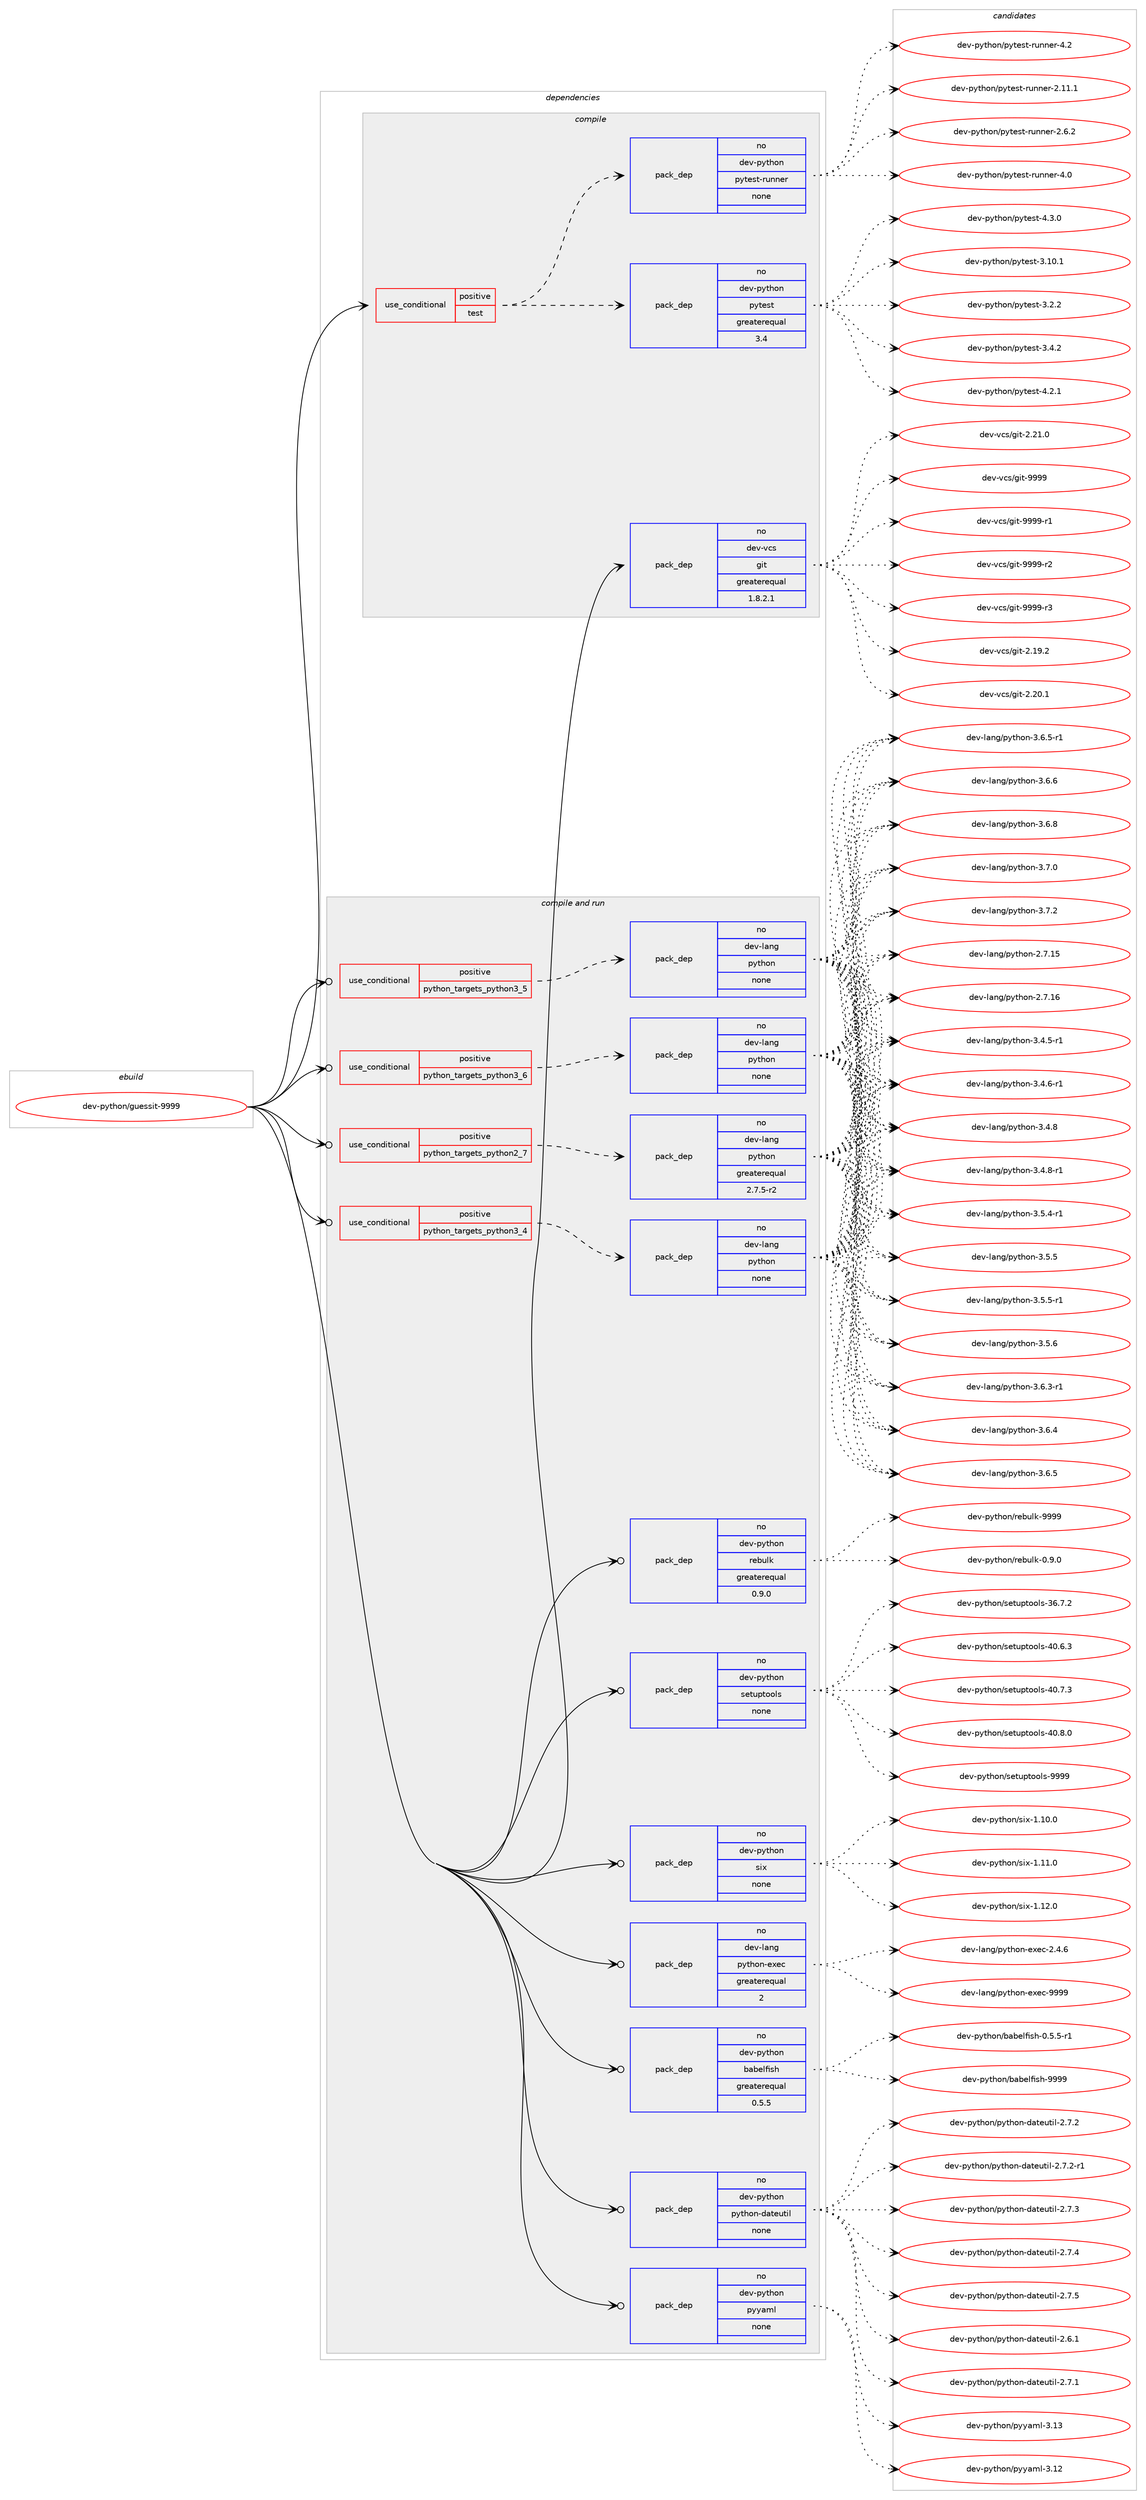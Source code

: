 digraph prolog {

# *************
# Graph options
# *************

newrank=true;
concentrate=true;
compound=true;
graph [rankdir=LR,fontname=Helvetica,fontsize=10,ranksep=1.5];#, ranksep=2.5, nodesep=0.2];
edge  [arrowhead=vee];
node  [fontname=Helvetica,fontsize=10];

# **********
# The ebuild
# **********

subgraph cluster_leftcol {
color=gray;
rank=same;
label=<<i>ebuild</i>>;
id [label="dev-python/guessit-9999", color=red, width=4, href="../dev-python/guessit-9999.svg"];
}

# ****************
# The dependencies
# ****************

subgraph cluster_midcol {
color=gray;
label=<<i>dependencies</i>>;
subgraph cluster_compile {
fillcolor="#eeeeee";
style=filled;
label=<<i>compile</i>>;
subgraph cond375239 {
dependency1412291 [label=<<TABLE BORDER="0" CELLBORDER="1" CELLSPACING="0" CELLPADDING="4"><TR><TD ROWSPAN="3" CELLPADDING="10">use_conditional</TD></TR><TR><TD>positive</TD></TR><TR><TD>test</TD></TR></TABLE>>, shape=none, color=red];
subgraph pack1013783 {
dependency1412292 [label=<<TABLE BORDER="0" CELLBORDER="1" CELLSPACING="0" CELLPADDING="4" WIDTH="220"><TR><TD ROWSPAN="6" CELLPADDING="30">pack_dep</TD></TR><TR><TD WIDTH="110">no</TD></TR><TR><TD>dev-python</TD></TR><TR><TD>pytest</TD></TR><TR><TD>greaterequal</TD></TR><TR><TD>3.4</TD></TR></TABLE>>, shape=none, color=blue];
}
dependency1412291:e -> dependency1412292:w [weight=20,style="dashed",arrowhead="vee"];
subgraph pack1013784 {
dependency1412293 [label=<<TABLE BORDER="0" CELLBORDER="1" CELLSPACING="0" CELLPADDING="4" WIDTH="220"><TR><TD ROWSPAN="6" CELLPADDING="30">pack_dep</TD></TR><TR><TD WIDTH="110">no</TD></TR><TR><TD>dev-python</TD></TR><TR><TD>pytest-runner</TD></TR><TR><TD>none</TD></TR><TR><TD></TD></TR></TABLE>>, shape=none, color=blue];
}
dependency1412291:e -> dependency1412293:w [weight=20,style="dashed",arrowhead="vee"];
}
id:e -> dependency1412291:w [weight=20,style="solid",arrowhead="vee"];
subgraph pack1013785 {
dependency1412294 [label=<<TABLE BORDER="0" CELLBORDER="1" CELLSPACING="0" CELLPADDING="4" WIDTH="220"><TR><TD ROWSPAN="6" CELLPADDING="30">pack_dep</TD></TR><TR><TD WIDTH="110">no</TD></TR><TR><TD>dev-vcs</TD></TR><TR><TD>git</TD></TR><TR><TD>greaterequal</TD></TR><TR><TD>1.8.2.1</TD></TR></TABLE>>, shape=none, color=blue];
}
id:e -> dependency1412294:w [weight=20,style="solid",arrowhead="vee"];
}
subgraph cluster_compileandrun {
fillcolor="#eeeeee";
style=filled;
label=<<i>compile and run</i>>;
subgraph cond375240 {
dependency1412295 [label=<<TABLE BORDER="0" CELLBORDER="1" CELLSPACING="0" CELLPADDING="4"><TR><TD ROWSPAN="3" CELLPADDING="10">use_conditional</TD></TR><TR><TD>positive</TD></TR><TR><TD>python_targets_python2_7</TD></TR></TABLE>>, shape=none, color=red];
subgraph pack1013786 {
dependency1412296 [label=<<TABLE BORDER="0" CELLBORDER="1" CELLSPACING="0" CELLPADDING="4" WIDTH="220"><TR><TD ROWSPAN="6" CELLPADDING="30">pack_dep</TD></TR><TR><TD WIDTH="110">no</TD></TR><TR><TD>dev-lang</TD></TR><TR><TD>python</TD></TR><TR><TD>greaterequal</TD></TR><TR><TD>2.7.5-r2</TD></TR></TABLE>>, shape=none, color=blue];
}
dependency1412295:e -> dependency1412296:w [weight=20,style="dashed",arrowhead="vee"];
}
id:e -> dependency1412295:w [weight=20,style="solid",arrowhead="odotvee"];
subgraph cond375241 {
dependency1412297 [label=<<TABLE BORDER="0" CELLBORDER="1" CELLSPACING="0" CELLPADDING="4"><TR><TD ROWSPAN="3" CELLPADDING="10">use_conditional</TD></TR><TR><TD>positive</TD></TR><TR><TD>python_targets_python3_4</TD></TR></TABLE>>, shape=none, color=red];
subgraph pack1013787 {
dependency1412298 [label=<<TABLE BORDER="0" CELLBORDER="1" CELLSPACING="0" CELLPADDING="4" WIDTH="220"><TR><TD ROWSPAN="6" CELLPADDING="30">pack_dep</TD></TR><TR><TD WIDTH="110">no</TD></TR><TR><TD>dev-lang</TD></TR><TR><TD>python</TD></TR><TR><TD>none</TD></TR><TR><TD></TD></TR></TABLE>>, shape=none, color=blue];
}
dependency1412297:e -> dependency1412298:w [weight=20,style="dashed",arrowhead="vee"];
}
id:e -> dependency1412297:w [weight=20,style="solid",arrowhead="odotvee"];
subgraph cond375242 {
dependency1412299 [label=<<TABLE BORDER="0" CELLBORDER="1" CELLSPACING="0" CELLPADDING="4"><TR><TD ROWSPAN="3" CELLPADDING="10">use_conditional</TD></TR><TR><TD>positive</TD></TR><TR><TD>python_targets_python3_5</TD></TR></TABLE>>, shape=none, color=red];
subgraph pack1013788 {
dependency1412300 [label=<<TABLE BORDER="0" CELLBORDER="1" CELLSPACING="0" CELLPADDING="4" WIDTH="220"><TR><TD ROWSPAN="6" CELLPADDING="30">pack_dep</TD></TR><TR><TD WIDTH="110">no</TD></TR><TR><TD>dev-lang</TD></TR><TR><TD>python</TD></TR><TR><TD>none</TD></TR><TR><TD></TD></TR></TABLE>>, shape=none, color=blue];
}
dependency1412299:e -> dependency1412300:w [weight=20,style="dashed",arrowhead="vee"];
}
id:e -> dependency1412299:w [weight=20,style="solid",arrowhead="odotvee"];
subgraph cond375243 {
dependency1412301 [label=<<TABLE BORDER="0" CELLBORDER="1" CELLSPACING="0" CELLPADDING="4"><TR><TD ROWSPAN="3" CELLPADDING="10">use_conditional</TD></TR><TR><TD>positive</TD></TR><TR><TD>python_targets_python3_6</TD></TR></TABLE>>, shape=none, color=red];
subgraph pack1013789 {
dependency1412302 [label=<<TABLE BORDER="0" CELLBORDER="1" CELLSPACING="0" CELLPADDING="4" WIDTH="220"><TR><TD ROWSPAN="6" CELLPADDING="30">pack_dep</TD></TR><TR><TD WIDTH="110">no</TD></TR><TR><TD>dev-lang</TD></TR><TR><TD>python</TD></TR><TR><TD>none</TD></TR><TR><TD></TD></TR></TABLE>>, shape=none, color=blue];
}
dependency1412301:e -> dependency1412302:w [weight=20,style="dashed",arrowhead="vee"];
}
id:e -> dependency1412301:w [weight=20,style="solid",arrowhead="odotvee"];
subgraph pack1013790 {
dependency1412303 [label=<<TABLE BORDER="0" CELLBORDER="1" CELLSPACING="0" CELLPADDING="4" WIDTH="220"><TR><TD ROWSPAN="6" CELLPADDING="30">pack_dep</TD></TR><TR><TD WIDTH="110">no</TD></TR><TR><TD>dev-lang</TD></TR><TR><TD>python-exec</TD></TR><TR><TD>greaterequal</TD></TR><TR><TD>2</TD></TR></TABLE>>, shape=none, color=blue];
}
id:e -> dependency1412303:w [weight=20,style="solid",arrowhead="odotvee"];
subgraph pack1013791 {
dependency1412304 [label=<<TABLE BORDER="0" CELLBORDER="1" CELLSPACING="0" CELLPADDING="4" WIDTH="220"><TR><TD ROWSPAN="6" CELLPADDING="30">pack_dep</TD></TR><TR><TD WIDTH="110">no</TD></TR><TR><TD>dev-python</TD></TR><TR><TD>babelfish</TD></TR><TR><TD>greaterequal</TD></TR><TR><TD>0.5.5</TD></TR></TABLE>>, shape=none, color=blue];
}
id:e -> dependency1412304:w [weight=20,style="solid",arrowhead="odotvee"];
subgraph pack1013792 {
dependency1412305 [label=<<TABLE BORDER="0" CELLBORDER="1" CELLSPACING="0" CELLPADDING="4" WIDTH="220"><TR><TD ROWSPAN="6" CELLPADDING="30">pack_dep</TD></TR><TR><TD WIDTH="110">no</TD></TR><TR><TD>dev-python</TD></TR><TR><TD>python-dateutil</TD></TR><TR><TD>none</TD></TR><TR><TD></TD></TR></TABLE>>, shape=none, color=blue];
}
id:e -> dependency1412305:w [weight=20,style="solid",arrowhead="odotvee"];
subgraph pack1013793 {
dependency1412306 [label=<<TABLE BORDER="0" CELLBORDER="1" CELLSPACING="0" CELLPADDING="4" WIDTH="220"><TR><TD ROWSPAN="6" CELLPADDING="30">pack_dep</TD></TR><TR><TD WIDTH="110">no</TD></TR><TR><TD>dev-python</TD></TR><TR><TD>pyyaml</TD></TR><TR><TD>none</TD></TR><TR><TD></TD></TR></TABLE>>, shape=none, color=blue];
}
id:e -> dependency1412306:w [weight=20,style="solid",arrowhead="odotvee"];
subgraph pack1013794 {
dependency1412307 [label=<<TABLE BORDER="0" CELLBORDER="1" CELLSPACING="0" CELLPADDING="4" WIDTH="220"><TR><TD ROWSPAN="6" CELLPADDING="30">pack_dep</TD></TR><TR><TD WIDTH="110">no</TD></TR><TR><TD>dev-python</TD></TR><TR><TD>rebulk</TD></TR><TR><TD>greaterequal</TD></TR><TR><TD>0.9.0</TD></TR></TABLE>>, shape=none, color=blue];
}
id:e -> dependency1412307:w [weight=20,style="solid",arrowhead="odotvee"];
subgraph pack1013795 {
dependency1412308 [label=<<TABLE BORDER="0" CELLBORDER="1" CELLSPACING="0" CELLPADDING="4" WIDTH="220"><TR><TD ROWSPAN="6" CELLPADDING="30">pack_dep</TD></TR><TR><TD WIDTH="110">no</TD></TR><TR><TD>dev-python</TD></TR><TR><TD>setuptools</TD></TR><TR><TD>none</TD></TR><TR><TD></TD></TR></TABLE>>, shape=none, color=blue];
}
id:e -> dependency1412308:w [weight=20,style="solid",arrowhead="odotvee"];
subgraph pack1013796 {
dependency1412309 [label=<<TABLE BORDER="0" CELLBORDER="1" CELLSPACING="0" CELLPADDING="4" WIDTH="220"><TR><TD ROWSPAN="6" CELLPADDING="30">pack_dep</TD></TR><TR><TD WIDTH="110">no</TD></TR><TR><TD>dev-python</TD></TR><TR><TD>six</TD></TR><TR><TD>none</TD></TR><TR><TD></TD></TR></TABLE>>, shape=none, color=blue];
}
id:e -> dependency1412309:w [weight=20,style="solid",arrowhead="odotvee"];
}
subgraph cluster_run {
fillcolor="#eeeeee";
style=filled;
label=<<i>run</i>>;
}
}

# **************
# The candidates
# **************

subgraph cluster_choices {
rank=same;
color=gray;
label=<<i>candidates</i>>;

subgraph choice1013783 {
color=black;
nodesep=1;
choice100101118451121211161041111104711212111610111511645514649484649 [label="dev-python/pytest-3.10.1", color=red, width=4,href="../dev-python/pytest-3.10.1.svg"];
choice1001011184511212111610411111047112121116101115116455146504650 [label="dev-python/pytest-3.2.2", color=red, width=4,href="../dev-python/pytest-3.2.2.svg"];
choice1001011184511212111610411111047112121116101115116455146524650 [label="dev-python/pytest-3.4.2", color=red, width=4,href="../dev-python/pytest-3.4.2.svg"];
choice1001011184511212111610411111047112121116101115116455246504649 [label="dev-python/pytest-4.2.1", color=red, width=4,href="../dev-python/pytest-4.2.1.svg"];
choice1001011184511212111610411111047112121116101115116455246514648 [label="dev-python/pytest-4.3.0", color=red, width=4,href="../dev-python/pytest-4.3.0.svg"];
dependency1412292:e -> choice100101118451121211161041111104711212111610111511645514649484649:w [style=dotted,weight="100"];
dependency1412292:e -> choice1001011184511212111610411111047112121116101115116455146504650:w [style=dotted,weight="100"];
dependency1412292:e -> choice1001011184511212111610411111047112121116101115116455146524650:w [style=dotted,weight="100"];
dependency1412292:e -> choice1001011184511212111610411111047112121116101115116455246504649:w [style=dotted,weight="100"];
dependency1412292:e -> choice1001011184511212111610411111047112121116101115116455246514648:w [style=dotted,weight="100"];
}
subgraph choice1013784 {
color=black;
nodesep=1;
choice10010111845112121116104111110471121211161011151164511411711011010111445504649494649 [label="dev-python/pytest-runner-2.11.1", color=red, width=4,href="../dev-python/pytest-runner-2.11.1.svg"];
choice100101118451121211161041111104711212111610111511645114117110110101114455046544650 [label="dev-python/pytest-runner-2.6.2", color=red, width=4,href="../dev-python/pytest-runner-2.6.2.svg"];
choice10010111845112121116104111110471121211161011151164511411711011010111445524648 [label="dev-python/pytest-runner-4.0", color=red, width=4,href="../dev-python/pytest-runner-4.0.svg"];
choice10010111845112121116104111110471121211161011151164511411711011010111445524650 [label="dev-python/pytest-runner-4.2", color=red, width=4,href="../dev-python/pytest-runner-4.2.svg"];
dependency1412293:e -> choice10010111845112121116104111110471121211161011151164511411711011010111445504649494649:w [style=dotted,weight="100"];
dependency1412293:e -> choice100101118451121211161041111104711212111610111511645114117110110101114455046544650:w [style=dotted,weight="100"];
dependency1412293:e -> choice10010111845112121116104111110471121211161011151164511411711011010111445524648:w [style=dotted,weight="100"];
dependency1412293:e -> choice10010111845112121116104111110471121211161011151164511411711011010111445524650:w [style=dotted,weight="100"];
}
subgraph choice1013785 {
color=black;
nodesep=1;
choice10010111845118991154710310511645504649574650 [label="dev-vcs/git-2.19.2", color=red, width=4,href="../dev-vcs/git-2.19.2.svg"];
choice10010111845118991154710310511645504650484649 [label="dev-vcs/git-2.20.1", color=red, width=4,href="../dev-vcs/git-2.20.1.svg"];
choice10010111845118991154710310511645504650494648 [label="dev-vcs/git-2.21.0", color=red, width=4,href="../dev-vcs/git-2.21.0.svg"];
choice1001011184511899115471031051164557575757 [label="dev-vcs/git-9999", color=red, width=4,href="../dev-vcs/git-9999.svg"];
choice10010111845118991154710310511645575757574511449 [label="dev-vcs/git-9999-r1", color=red, width=4,href="../dev-vcs/git-9999-r1.svg"];
choice10010111845118991154710310511645575757574511450 [label="dev-vcs/git-9999-r2", color=red, width=4,href="../dev-vcs/git-9999-r2.svg"];
choice10010111845118991154710310511645575757574511451 [label="dev-vcs/git-9999-r3", color=red, width=4,href="../dev-vcs/git-9999-r3.svg"];
dependency1412294:e -> choice10010111845118991154710310511645504649574650:w [style=dotted,weight="100"];
dependency1412294:e -> choice10010111845118991154710310511645504650484649:w [style=dotted,weight="100"];
dependency1412294:e -> choice10010111845118991154710310511645504650494648:w [style=dotted,weight="100"];
dependency1412294:e -> choice1001011184511899115471031051164557575757:w [style=dotted,weight="100"];
dependency1412294:e -> choice10010111845118991154710310511645575757574511449:w [style=dotted,weight="100"];
dependency1412294:e -> choice10010111845118991154710310511645575757574511450:w [style=dotted,weight="100"];
dependency1412294:e -> choice10010111845118991154710310511645575757574511451:w [style=dotted,weight="100"];
}
subgraph choice1013786 {
color=black;
nodesep=1;
choice10010111845108971101034711212111610411111045504655464953 [label="dev-lang/python-2.7.15", color=red, width=4,href="../dev-lang/python-2.7.15.svg"];
choice10010111845108971101034711212111610411111045504655464954 [label="dev-lang/python-2.7.16", color=red, width=4,href="../dev-lang/python-2.7.16.svg"];
choice1001011184510897110103471121211161041111104551465246534511449 [label="dev-lang/python-3.4.5-r1", color=red, width=4,href="../dev-lang/python-3.4.5-r1.svg"];
choice1001011184510897110103471121211161041111104551465246544511449 [label="dev-lang/python-3.4.6-r1", color=red, width=4,href="../dev-lang/python-3.4.6-r1.svg"];
choice100101118451089711010347112121116104111110455146524656 [label="dev-lang/python-3.4.8", color=red, width=4,href="../dev-lang/python-3.4.8.svg"];
choice1001011184510897110103471121211161041111104551465246564511449 [label="dev-lang/python-3.4.8-r1", color=red, width=4,href="../dev-lang/python-3.4.8-r1.svg"];
choice1001011184510897110103471121211161041111104551465346524511449 [label="dev-lang/python-3.5.4-r1", color=red, width=4,href="../dev-lang/python-3.5.4-r1.svg"];
choice100101118451089711010347112121116104111110455146534653 [label="dev-lang/python-3.5.5", color=red, width=4,href="../dev-lang/python-3.5.5.svg"];
choice1001011184510897110103471121211161041111104551465346534511449 [label="dev-lang/python-3.5.5-r1", color=red, width=4,href="../dev-lang/python-3.5.5-r1.svg"];
choice100101118451089711010347112121116104111110455146534654 [label="dev-lang/python-3.5.6", color=red, width=4,href="../dev-lang/python-3.5.6.svg"];
choice1001011184510897110103471121211161041111104551465446514511449 [label="dev-lang/python-3.6.3-r1", color=red, width=4,href="../dev-lang/python-3.6.3-r1.svg"];
choice100101118451089711010347112121116104111110455146544652 [label="dev-lang/python-3.6.4", color=red, width=4,href="../dev-lang/python-3.6.4.svg"];
choice100101118451089711010347112121116104111110455146544653 [label="dev-lang/python-3.6.5", color=red, width=4,href="../dev-lang/python-3.6.5.svg"];
choice1001011184510897110103471121211161041111104551465446534511449 [label="dev-lang/python-3.6.5-r1", color=red, width=4,href="../dev-lang/python-3.6.5-r1.svg"];
choice100101118451089711010347112121116104111110455146544654 [label="dev-lang/python-3.6.6", color=red, width=4,href="../dev-lang/python-3.6.6.svg"];
choice100101118451089711010347112121116104111110455146544656 [label="dev-lang/python-3.6.8", color=red, width=4,href="../dev-lang/python-3.6.8.svg"];
choice100101118451089711010347112121116104111110455146554648 [label="dev-lang/python-3.7.0", color=red, width=4,href="../dev-lang/python-3.7.0.svg"];
choice100101118451089711010347112121116104111110455146554650 [label="dev-lang/python-3.7.2", color=red, width=4,href="../dev-lang/python-3.7.2.svg"];
dependency1412296:e -> choice10010111845108971101034711212111610411111045504655464953:w [style=dotted,weight="100"];
dependency1412296:e -> choice10010111845108971101034711212111610411111045504655464954:w [style=dotted,weight="100"];
dependency1412296:e -> choice1001011184510897110103471121211161041111104551465246534511449:w [style=dotted,weight="100"];
dependency1412296:e -> choice1001011184510897110103471121211161041111104551465246544511449:w [style=dotted,weight="100"];
dependency1412296:e -> choice100101118451089711010347112121116104111110455146524656:w [style=dotted,weight="100"];
dependency1412296:e -> choice1001011184510897110103471121211161041111104551465246564511449:w [style=dotted,weight="100"];
dependency1412296:e -> choice1001011184510897110103471121211161041111104551465346524511449:w [style=dotted,weight="100"];
dependency1412296:e -> choice100101118451089711010347112121116104111110455146534653:w [style=dotted,weight="100"];
dependency1412296:e -> choice1001011184510897110103471121211161041111104551465346534511449:w [style=dotted,weight="100"];
dependency1412296:e -> choice100101118451089711010347112121116104111110455146534654:w [style=dotted,weight="100"];
dependency1412296:e -> choice1001011184510897110103471121211161041111104551465446514511449:w [style=dotted,weight="100"];
dependency1412296:e -> choice100101118451089711010347112121116104111110455146544652:w [style=dotted,weight="100"];
dependency1412296:e -> choice100101118451089711010347112121116104111110455146544653:w [style=dotted,weight="100"];
dependency1412296:e -> choice1001011184510897110103471121211161041111104551465446534511449:w [style=dotted,weight="100"];
dependency1412296:e -> choice100101118451089711010347112121116104111110455146544654:w [style=dotted,weight="100"];
dependency1412296:e -> choice100101118451089711010347112121116104111110455146544656:w [style=dotted,weight="100"];
dependency1412296:e -> choice100101118451089711010347112121116104111110455146554648:w [style=dotted,weight="100"];
dependency1412296:e -> choice100101118451089711010347112121116104111110455146554650:w [style=dotted,weight="100"];
}
subgraph choice1013787 {
color=black;
nodesep=1;
choice10010111845108971101034711212111610411111045504655464953 [label="dev-lang/python-2.7.15", color=red, width=4,href="../dev-lang/python-2.7.15.svg"];
choice10010111845108971101034711212111610411111045504655464954 [label="dev-lang/python-2.7.16", color=red, width=4,href="../dev-lang/python-2.7.16.svg"];
choice1001011184510897110103471121211161041111104551465246534511449 [label="dev-lang/python-3.4.5-r1", color=red, width=4,href="../dev-lang/python-3.4.5-r1.svg"];
choice1001011184510897110103471121211161041111104551465246544511449 [label="dev-lang/python-3.4.6-r1", color=red, width=4,href="../dev-lang/python-3.4.6-r1.svg"];
choice100101118451089711010347112121116104111110455146524656 [label="dev-lang/python-3.4.8", color=red, width=4,href="../dev-lang/python-3.4.8.svg"];
choice1001011184510897110103471121211161041111104551465246564511449 [label="dev-lang/python-3.4.8-r1", color=red, width=4,href="../dev-lang/python-3.4.8-r1.svg"];
choice1001011184510897110103471121211161041111104551465346524511449 [label="dev-lang/python-3.5.4-r1", color=red, width=4,href="../dev-lang/python-3.5.4-r1.svg"];
choice100101118451089711010347112121116104111110455146534653 [label="dev-lang/python-3.5.5", color=red, width=4,href="../dev-lang/python-3.5.5.svg"];
choice1001011184510897110103471121211161041111104551465346534511449 [label="dev-lang/python-3.5.5-r1", color=red, width=4,href="../dev-lang/python-3.5.5-r1.svg"];
choice100101118451089711010347112121116104111110455146534654 [label="dev-lang/python-3.5.6", color=red, width=4,href="../dev-lang/python-3.5.6.svg"];
choice1001011184510897110103471121211161041111104551465446514511449 [label="dev-lang/python-3.6.3-r1", color=red, width=4,href="../dev-lang/python-3.6.3-r1.svg"];
choice100101118451089711010347112121116104111110455146544652 [label="dev-lang/python-3.6.4", color=red, width=4,href="../dev-lang/python-3.6.4.svg"];
choice100101118451089711010347112121116104111110455146544653 [label="dev-lang/python-3.6.5", color=red, width=4,href="../dev-lang/python-3.6.5.svg"];
choice1001011184510897110103471121211161041111104551465446534511449 [label="dev-lang/python-3.6.5-r1", color=red, width=4,href="../dev-lang/python-3.6.5-r1.svg"];
choice100101118451089711010347112121116104111110455146544654 [label="dev-lang/python-3.6.6", color=red, width=4,href="../dev-lang/python-3.6.6.svg"];
choice100101118451089711010347112121116104111110455146544656 [label="dev-lang/python-3.6.8", color=red, width=4,href="../dev-lang/python-3.6.8.svg"];
choice100101118451089711010347112121116104111110455146554648 [label="dev-lang/python-3.7.0", color=red, width=4,href="../dev-lang/python-3.7.0.svg"];
choice100101118451089711010347112121116104111110455146554650 [label="dev-lang/python-3.7.2", color=red, width=4,href="../dev-lang/python-3.7.2.svg"];
dependency1412298:e -> choice10010111845108971101034711212111610411111045504655464953:w [style=dotted,weight="100"];
dependency1412298:e -> choice10010111845108971101034711212111610411111045504655464954:w [style=dotted,weight="100"];
dependency1412298:e -> choice1001011184510897110103471121211161041111104551465246534511449:w [style=dotted,weight="100"];
dependency1412298:e -> choice1001011184510897110103471121211161041111104551465246544511449:w [style=dotted,weight="100"];
dependency1412298:e -> choice100101118451089711010347112121116104111110455146524656:w [style=dotted,weight="100"];
dependency1412298:e -> choice1001011184510897110103471121211161041111104551465246564511449:w [style=dotted,weight="100"];
dependency1412298:e -> choice1001011184510897110103471121211161041111104551465346524511449:w [style=dotted,weight="100"];
dependency1412298:e -> choice100101118451089711010347112121116104111110455146534653:w [style=dotted,weight="100"];
dependency1412298:e -> choice1001011184510897110103471121211161041111104551465346534511449:w [style=dotted,weight="100"];
dependency1412298:e -> choice100101118451089711010347112121116104111110455146534654:w [style=dotted,weight="100"];
dependency1412298:e -> choice1001011184510897110103471121211161041111104551465446514511449:w [style=dotted,weight="100"];
dependency1412298:e -> choice100101118451089711010347112121116104111110455146544652:w [style=dotted,weight="100"];
dependency1412298:e -> choice100101118451089711010347112121116104111110455146544653:w [style=dotted,weight="100"];
dependency1412298:e -> choice1001011184510897110103471121211161041111104551465446534511449:w [style=dotted,weight="100"];
dependency1412298:e -> choice100101118451089711010347112121116104111110455146544654:w [style=dotted,weight="100"];
dependency1412298:e -> choice100101118451089711010347112121116104111110455146544656:w [style=dotted,weight="100"];
dependency1412298:e -> choice100101118451089711010347112121116104111110455146554648:w [style=dotted,weight="100"];
dependency1412298:e -> choice100101118451089711010347112121116104111110455146554650:w [style=dotted,weight="100"];
}
subgraph choice1013788 {
color=black;
nodesep=1;
choice10010111845108971101034711212111610411111045504655464953 [label="dev-lang/python-2.7.15", color=red, width=4,href="../dev-lang/python-2.7.15.svg"];
choice10010111845108971101034711212111610411111045504655464954 [label="dev-lang/python-2.7.16", color=red, width=4,href="../dev-lang/python-2.7.16.svg"];
choice1001011184510897110103471121211161041111104551465246534511449 [label="dev-lang/python-3.4.5-r1", color=red, width=4,href="../dev-lang/python-3.4.5-r1.svg"];
choice1001011184510897110103471121211161041111104551465246544511449 [label="dev-lang/python-3.4.6-r1", color=red, width=4,href="../dev-lang/python-3.4.6-r1.svg"];
choice100101118451089711010347112121116104111110455146524656 [label="dev-lang/python-3.4.8", color=red, width=4,href="../dev-lang/python-3.4.8.svg"];
choice1001011184510897110103471121211161041111104551465246564511449 [label="dev-lang/python-3.4.8-r1", color=red, width=4,href="../dev-lang/python-3.4.8-r1.svg"];
choice1001011184510897110103471121211161041111104551465346524511449 [label="dev-lang/python-3.5.4-r1", color=red, width=4,href="../dev-lang/python-3.5.4-r1.svg"];
choice100101118451089711010347112121116104111110455146534653 [label="dev-lang/python-3.5.5", color=red, width=4,href="../dev-lang/python-3.5.5.svg"];
choice1001011184510897110103471121211161041111104551465346534511449 [label="dev-lang/python-3.5.5-r1", color=red, width=4,href="../dev-lang/python-3.5.5-r1.svg"];
choice100101118451089711010347112121116104111110455146534654 [label="dev-lang/python-3.5.6", color=red, width=4,href="../dev-lang/python-3.5.6.svg"];
choice1001011184510897110103471121211161041111104551465446514511449 [label="dev-lang/python-3.6.3-r1", color=red, width=4,href="../dev-lang/python-3.6.3-r1.svg"];
choice100101118451089711010347112121116104111110455146544652 [label="dev-lang/python-3.6.4", color=red, width=4,href="../dev-lang/python-3.6.4.svg"];
choice100101118451089711010347112121116104111110455146544653 [label="dev-lang/python-3.6.5", color=red, width=4,href="../dev-lang/python-3.6.5.svg"];
choice1001011184510897110103471121211161041111104551465446534511449 [label="dev-lang/python-3.6.5-r1", color=red, width=4,href="../dev-lang/python-3.6.5-r1.svg"];
choice100101118451089711010347112121116104111110455146544654 [label="dev-lang/python-3.6.6", color=red, width=4,href="../dev-lang/python-3.6.6.svg"];
choice100101118451089711010347112121116104111110455146544656 [label="dev-lang/python-3.6.8", color=red, width=4,href="../dev-lang/python-3.6.8.svg"];
choice100101118451089711010347112121116104111110455146554648 [label="dev-lang/python-3.7.0", color=red, width=4,href="../dev-lang/python-3.7.0.svg"];
choice100101118451089711010347112121116104111110455146554650 [label="dev-lang/python-3.7.2", color=red, width=4,href="../dev-lang/python-3.7.2.svg"];
dependency1412300:e -> choice10010111845108971101034711212111610411111045504655464953:w [style=dotted,weight="100"];
dependency1412300:e -> choice10010111845108971101034711212111610411111045504655464954:w [style=dotted,weight="100"];
dependency1412300:e -> choice1001011184510897110103471121211161041111104551465246534511449:w [style=dotted,weight="100"];
dependency1412300:e -> choice1001011184510897110103471121211161041111104551465246544511449:w [style=dotted,weight="100"];
dependency1412300:e -> choice100101118451089711010347112121116104111110455146524656:w [style=dotted,weight="100"];
dependency1412300:e -> choice1001011184510897110103471121211161041111104551465246564511449:w [style=dotted,weight="100"];
dependency1412300:e -> choice1001011184510897110103471121211161041111104551465346524511449:w [style=dotted,weight="100"];
dependency1412300:e -> choice100101118451089711010347112121116104111110455146534653:w [style=dotted,weight="100"];
dependency1412300:e -> choice1001011184510897110103471121211161041111104551465346534511449:w [style=dotted,weight="100"];
dependency1412300:e -> choice100101118451089711010347112121116104111110455146534654:w [style=dotted,weight="100"];
dependency1412300:e -> choice1001011184510897110103471121211161041111104551465446514511449:w [style=dotted,weight="100"];
dependency1412300:e -> choice100101118451089711010347112121116104111110455146544652:w [style=dotted,weight="100"];
dependency1412300:e -> choice100101118451089711010347112121116104111110455146544653:w [style=dotted,weight="100"];
dependency1412300:e -> choice1001011184510897110103471121211161041111104551465446534511449:w [style=dotted,weight="100"];
dependency1412300:e -> choice100101118451089711010347112121116104111110455146544654:w [style=dotted,weight="100"];
dependency1412300:e -> choice100101118451089711010347112121116104111110455146544656:w [style=dotted,weight="100"];
dependency1412300:e -> choice100101118451089711010347112121116104111110455146554648:w [style=dotted,weight="100"];
dependency1412300:e -> choice100101118451089711010347112121116104111110455146554650:w [style=dotted,weight="100"];
}
subgraph choice1013789 {
color=black;
nodesep=1;
choice10010111845108971101034711212111610411111045504655464953 [label="dev-lang/python-2.7.15", color=red, width=4,href="../dev-lang/python-2.7.15.svg"];
choice10010111845108971101034711212111610411111045504655464954 [label="dev-lang/python-2.7.16", color=red, width=4,href="../dev-lang/python-2.7.16.svg"];
choice1001011184510897110103471121211161041111104551465246534511449 [label="dev-lang/python-3.4.5-r1", color=red, width=4,href="../dev-lang/python-3.4.5-r1.svg"];
choice1001011184510897110103471121211161041111104551465246544511449 [label="dev-lang/python-3.4.6-r1", color=red, width=4,href="../dev-lang/python-3.4.6-r1.svg"];
choice100101118451089711010347112121116104111110455146524656 [label="dev-lang/python-3.4.8", color=red, width=4,href="../dev-lang/python-3.4.8.svg"];
choice1001011184510897110103471121211161041111104551465246564511449 [label="dev-lang/python-3.4.8-r1", color=red, width=4,href="../dev-lang/python-3.4.8-r1.svg"];
choice1001011184510897110103471121211161041111104551465346524511449 [label="dev-lang/python-3.5.4-r1", color=red, width=4,href="../dev-lang/python-3.5.4-r1.svg"];
choice100101118451089711010347112121116104111110455146534653 [label="dev-lang/python-3.5.5", color=red, width=4,href="../dev-lang/python-3.5.5.svg"];
choice1001011184510897110103471121211161041111104551465346534511449 [label="dev-lang/python-3.5.5-r1", color=red, width=4,href="../dev-lang/python-3.5.5-r1.svg"];
choice100101118451089711010347112121116104111110455146534654 [label="dev-lang/python-3.5.6", color=red, width=4,href="../dev-lang/python-3.5.6.svg"];
choice1001011184510897110103471121211161041111104551465446514511449 [label="dev-lang/python-3.6.3-r1", color=red, width=4,href="../dev-lang/python-3.6.3-r1.svg"];
choice100101118451089711010347112121116104111110455146544652 [label="dev-lang/python-3.6.4", color=red, width=4,href="../dev-lang/python-3.6.4.svg"];
choice100101118451089711010347112121116104111110455146544653 [label="dev-lang/python-3.6.5", color=red, width=4,href="../dev-lang/python-3.6.5.svg"];
choice1001011184510897110103471121211161041111104551465446534511449 [label="dev-lang/python-3.6.5-r1", color=red, width=4,href="../dev-lang/python-3.6.5-r1.svg"];
choice100101118451089711010347112121116104111110455146544654 [label="dev-lang/python-3.6.6", color=red, width=4,href="../dev-lang/python-3.6.6.svg"];
choice100101118451089711010347112121116104111110455146544656 [label="dev-lang/python-3.6.8", color=red, width=4,href="../dev-lang/python-3.6.8.svg"];
choice100101118451089711010347112121116104111110455146554648 [label="dev-lang/python-3.7.0", color=red, width=4,href="../dev-lang/python-3.7.0.svg"];
choice100101118451089711010347112121116104111110455146554650 [label="dev-lang/python-3.7.2", color=red, width=4,href="../dev-lang/python-3.7.2.svg"];
dependency1412302:e -> choice10010111845108971101034711212111610411111045504655464953:w [style=dotted,weight="100"];
dependency1412302:e -> choice10010111845108971101034711212111610411111045504655464954:w [style=dotted,weight="100"];
dependency1412302:e -> choice1001011184510897110103471121211161041111104551465246534511449:w [style=dotted,weight="100"];
dependency1412302:e -> choice1001011184510897110103471121211161041111104551465246544511449:w [style=dotted,weight="100"];
dependency1412302:e -> choice100101118451089711010347112121116104111110455146524656:w [style=dotted,weight="100"];
dependency1412302:e -> choice1001011184510897110103471121211161041111104551465246564511449:w [style=dotted,weight="100"];
dependency1412302:e -> choice1001011184510897110103471121211161041111104551465346524511449:w [style=dotted,weight="100"];
dependency1412302:e -> choice100101118451089711010347112121116104111110455146534653:w [style=dotted,weight="100"];
dependency1412302:e -> choice1001011184510897110103471121211161041111104551465346534511449:w [style=dotted,weight="100"];
dependency1412302:e -> choice100101118451089711010347112121116104111110455146534654:w [style=dotted,weight="100"];
dependency1412302:e -> choice1001011184510897110103471121211161041111104551465446514511449:w [style=dotted,weight="100"];
dependency1412302:e -> choice100101118451089711010347112121116104111110455146544652:w [style=dotted,weight="100"];
dependency1412302:e -> choice100101118451089711010347112121116104111110455146544653:w [style=dotted,weight="100"];
dependency1412302:e -> choice1001011184510897110103471121211161041111104551465446534511449:w [style=dotted,weight="100"];
dependency1412302:e -> choice100101118451089711010347112121116104111110455146544654:w [style=dotted,weight="100"];
dependency1412302:e -> choice100101118451089711010347112121116104111110455146544656:w [style=dotted,weight="100"];
dependency1412302:e -> choice100101118451089711010347112121116104111110455146554648:w [style=dotted,weight="100"];
dependency1412302:e -> choice100101118451089711010347112121116104111110455146554650:w [style=dotted,weight="100"];
}
subgraph choice1013790 {
color=black;
nodesep=1;
choice1001011184510897110103471121211161041111104510112010199455046524654 [label="dev-lang/python-exec-2.4.6", color=red, width=4,href="../dev-lang/python-exec-2.4.6.svg"];
choice10010111845108971101034711212111610411111045101120101994557575757 [label="dev-lang/python-exec-9999", color=red, width=4,href="../dev-lang/python-exec-9999.svg"];
dependency1412303:e -> choice1001011184510897110103471121211161041111104510112010199455046524654:w [style=dotted,weight="100"];
dependency1412303:e -> choice10010111845108971101034711212111610411111045101120101994557575757:w [style=dotted,weight="100"];
}
subgraph choice1013791 {
color=black;
nodesep=1;
choice10010111845112121116104111110479897981011081021051151044548465346534511449 [label="dev-python/babelfish-0.5.5-r1", color=red, width=4,href="../dev-python/babelfish-0.5.5-r1.svg"];
choice10010111845112121116104111110479897981011081021051151044557575757 [label="dev-python/babelfish-9999", color=red, width=4,href="../dev-python/babelfish-9999.svg"];
dependency1412304:e -> choice10010111845112121116104111110479897981011081021051151044548465346534511449:w [style=dotted,weight="100"];
dependency1412304:e -> choice10010111845112121116104111110479897981011081021051151044557575757:w [style=dotted,weight="100"];
}
subgraph choice1013792 {
color=black;
nodesep=1;
choice10010111845112121116104111110471121211161041111104510097116101117116105108455046544649 [label="dev-python/python-dateutil-2.6.1", color=red, width=4,href="../dev-python/python-dateutil-2.6.1.svg"];
choice10010111845112121116104111110471121211161041111104510097116101117116105108455046554649 [label="dev-python/python-dateutil-2.7.1", color=red, width=4,href="../dev-python/python-dateutil-2.7.1.svg"];
choice10010111845112121116104111110471121211161041111104510097116101117116105108455046554650 [label="dev-python/python-dateutil-2.7.2", color=red, width=4,href="../dev-python/python-dateutil-2.7.2.svg"];
choice100101118451121211161041111104711212111610411111045100971161011171161051084550465546504511449 [label="dev-python/python-dateutil-2.7.2-r1", color=red, width=4,href="../dev-python/python-dateutil-2.7.2-r1.svg"];
choice10010111845112121116104111110471121211161041111104510097116101117116105108455046554651 [label="dev-python/python-dateutil-2.7.3", color=red, width=4,href="../dev-python/python-dateutil-2.7.3.svg"];
choice10010111845112121116104111110471121211161041111104510097116101117116105108455046554652 [label="dev-python/python-dateutil-2.7.4", color=red, width=4,href="../dev-python/python-dateutil-2.7.4.svg"];
choice10010111845112121116104111110471121211161041111104510097116101117116105108455046554653 [label="dev-python/python-dateutil-2.7.5", color=red, width=4,href="../dev-python/python-dateutil-2.7.5.svg"];
dependency1412305:e -> choice10010111845112121116104111110471121211161041111104510097116101117116105108455046544649:w [style=dotted,weight="100"];
dependency1412305:e -> choice10010111845112121116104111110471121211161041111104510097116101117116105108455046554649:w [style=dotted,weight="100"];
dependency1412305:e -> choice10010111845112121116104111110471121211161041111104510097116101117116105108455046554650:w [style=dotted,weight="100"];
dependency1412305:e -> choice100101118451121211161041111104711212111610411111045100971161011171161051084550465546504511449:w [style=dotted,weight="100"];
dependency1412305:e -> choice10010111845112121116104111110471121211161041111104510097116101117116105108455046554651:w [style=dotted,weight="100"];
dependency1412305:e -> choice10010111845112121116104111110471121211161041111104510097116101117116105108455046554652:w [style=dotted,weight="100"];
dependency1412305:e -> choice10010111845112121116104111110471121211161041111104510097116101117116105108455046554653:w [style=dotted,weight="100"];
}
subgraph choice1013793 {
color=black;
nodesep=1;
choice1001011184511212111610411111047112121121971091084551464950 [label="dev-python/pyyaml-3.12", color=red, width=4,href="../dev-python/pyyaml-3.12.svg"];
choice1001011184511212111610411111047112121121971091084551464951 [label="dev-python/pyyaml-3.13", color=red, width=4,href="../dev-python/pyyaml-3.13.svg"];
dependency1412306:e -> choice1001011184511212111610411111047112121121971091084551464950:w [style=dotted,weight="100"];
dependency1412306:e -> choice1001011184511212111610411111047112121121971091084551464951:w [style=dotted,weight="100"];
}
subgraph choice1013794 {
color=black;
nodesep=1;
choice100101118451121211161041111104711410198117108107454846574648 [label="dev-python/rebulk-0.9.0", color=red, width=4,href="../dev-python/rebulk-0.9.0.svg"];
choice1001011184511212111610411111047114101981171081074557575757 [label="dev-python/rebulk-9999", color=red, width=4,href="../dev-python/rebulk-9999.svg"];
dependency1412307:e -> choice100101118451121211161041111104711410198117108107454846574648:w [style=dotted,weight="100"];
dependency1412307:e -> choice1001011184511212111610411111047114101981171081074557575757:w [style=dotted,weight="100"];
}
subgraph choice1013795 {
color=black;
nodesep=1;
choice100101118451121211161041111104711510111611711211611111110811545515446554650 [label="dev-python/setuptools-36.7.2", color=red, width=4,href="../dev-python/setuptools-36.7.2.svg"];
choice100101118451121211161041111104711510111611711211611111110811545524846544651 [label="dev-python/setuptools-40.6.3", color=red, width=4,href="../dev-python/setuptools-40.6.3.svg"];
choice100101118451121211161041111104711510111611711211611111110811545524846554651 [label="dev-python/setuptools-40.7.3", color=red, width=4,href="../dev-python/setuptools-40.7.3.svg"];
choice100101118451121211161041111104711510111611711211611111110811545524846564648 [label="dev-python/setuptools-40.8.0", color=red, width=4,href="../dev-python/setuptools-40.8.0.svg"];
choice10010111845112121116104111110471151011161171121161111111081154557575757 [label="dev-python/setuptools-9999", color=red, width=4,href="../dev-python/setuptools-9999.svg"];
dependency1412308:e -> choice100101118451121211161041111104711510111611711211611111110811545515446554650:w [style=dotted,weight="100"];
dependency1412308:e -> choice100101118451121211161041111104711510111611711211611111110811545524846544651:w [style=dotted,weight="100"];
dependency1412308:e -> choice100101118451121211161041111104711510111611711211611111110811545524846554651:w [style=dotted,weight="100"];
dependency1412308:e -> choice100101118451121211161041111104711510111611711211611111110811545524846564648:w [style=dotted,weight="100"];
dependency1412308:e -> choice10010111845112121116104111110471151011161171121161111111081154557575757:w [style=dotted,weight="100"];
}
subgraph choice1013796 {
color=black;
nodesep=1;
choice100101118451121211161041111104711510512045494649484648 [label="dev-python/six-1.10.0", color=red, width=4,href="../dev-python/six-1.10.0.svg"];
choice100101118451121211161041111104711510512045494649494648 [label="dev-python/six-1.11.0", color=red, width=4,href="../dev-python/six-1.11.0.svg"];
choice100101118451121211161041111104711510512045494649504648 [label="dev-python/six-1.12.0", color=red, width=4,href="../dev-python/six-1.12.0.svg"];
dependency1412309:e -> choice100101118451121211161041111104711510512045494649484648:w [style=dotted,weight="100"];
dependency1412309:e -> choice100101118451121211161041111104711510512045494649494648:w [style=dotted,weight="100"];
dependency1412309:e -> choice100101118451121211161041111104711510512045494649504648:w [style=dotted,weight="100"];
}
}

}
